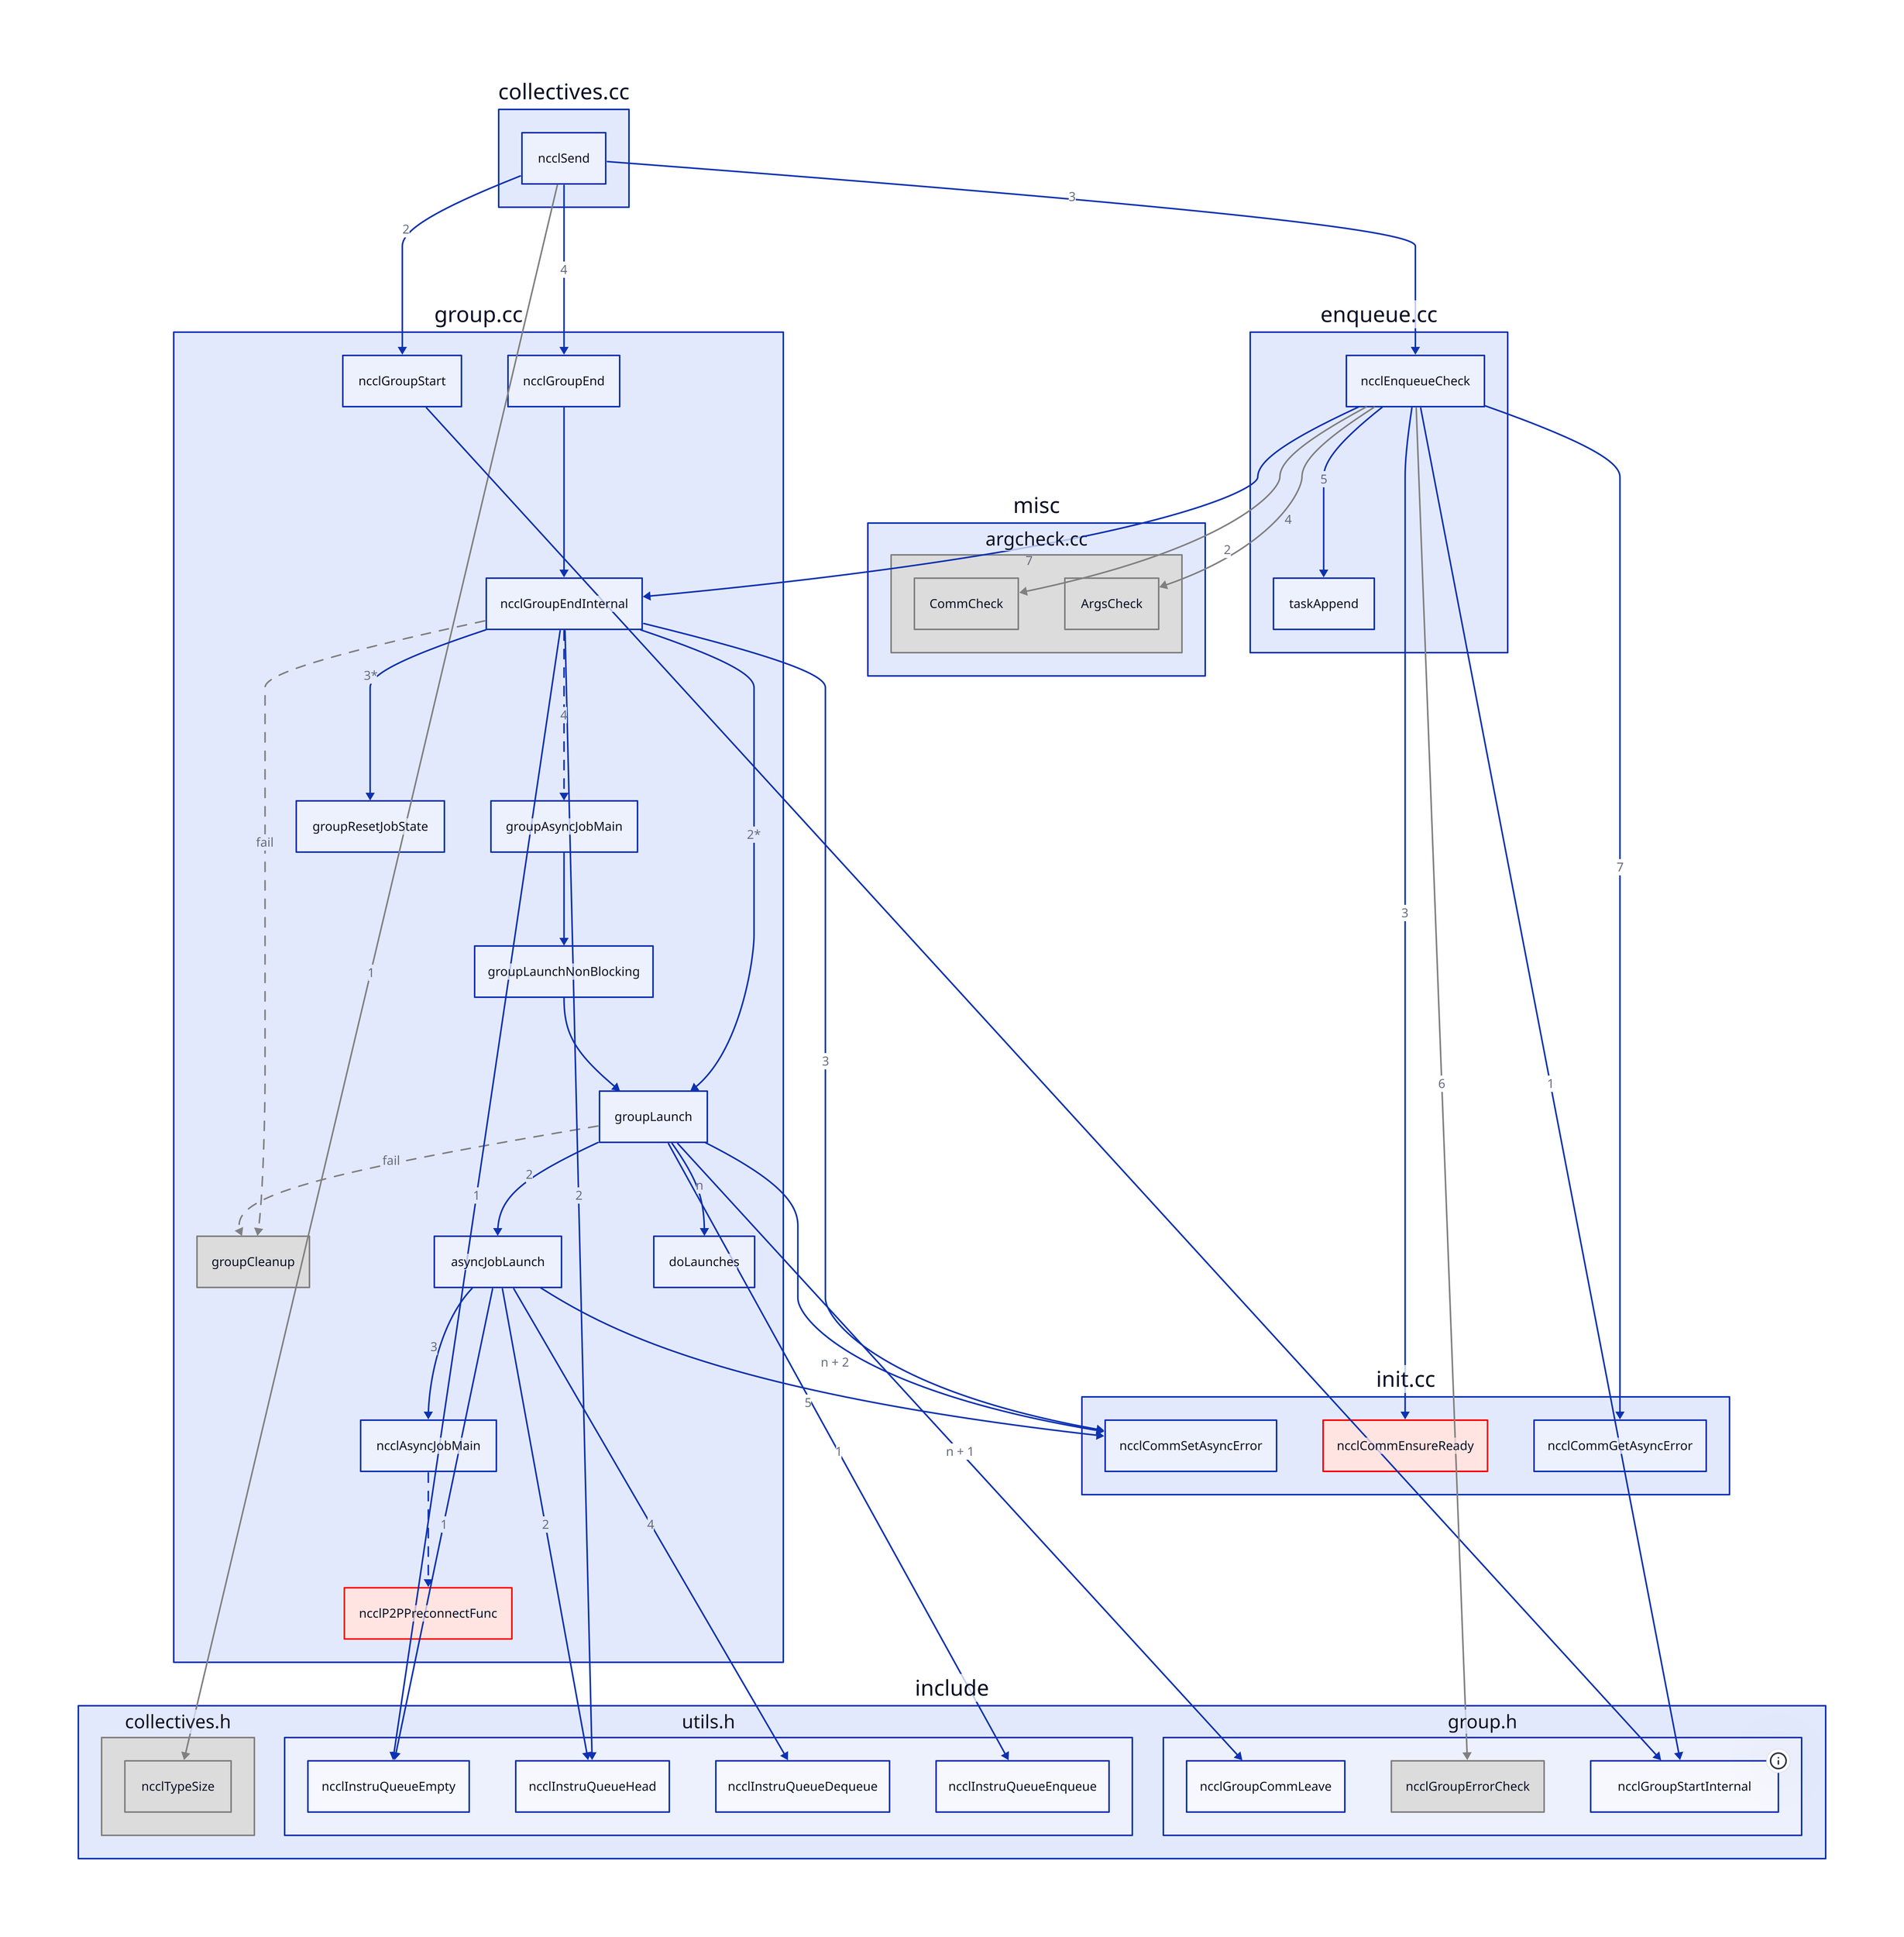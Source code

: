 
collectives\.cc: {
    ncclSend
}
collectives\.cc.ncclSend -> include.collectives\.h.ncclTypeSize: 1 {
    style: {
        stroke: gray
    }
}
collectives\.cc.ncclSend -> group\.cc.ncclGroupStart: 2
collectives\.cc.ncclSend -> group\.cc.ncclGroupEnd: 4
collectives\.cc.ncclSend -> enqueue\.cc.ncclEnqueueCheck: 3

# include/
include: {
    near: bottom-center

    collectives\.h: {
        ncclTypeSize.style.stroke: gray
        ncclTypeSize.style.fill: gainsboro
    }
    collectives\.h.style.stroke: gray
    collectives\.h.style.fill: gainsboro

    utils\.h: {
        ncclInstruQueueEmpty
        ncclInstruQueueHead
        ncclInstruQueueDequeue
        ncclInstruQueueEnqueue
    }

    group\.h: {
        ncclGroupCommLeave

        ncclGroupErrorCheck.style.stroke: gray
        ncclGroupErrorCheck.style.fill: gainsboro

        ncclGroupStartInternal: {tooltip: Increment per-thread `ncclGroupMode`}
    }
}
group\.cc: {
    ncclGroupStart

    groupCleanup.style.stroke: gray
    groupCleanup.style.fill: gainsboro
    ncclGroupEndInternal -> groupCleanup: fail {
        style: {
            stroke: gray
            stroke-dash: 6
        }
    }
    ncclGroupEnd -> ncclGroupEndInternal
    ncclGroupEndInternal -> groupAsyncJobMain: 4 {
        style: {
            stroke-dash: 6
        }
    }
    ncclGroupEndInternal -> groupLaunch: 2*
    ncclGroupEndInternal -> groupResetJobState: 3*

    groupAsyncJobMain -> groupLaunchNonBlocking
    groupLaunchNonBlocking -> groupLaunch
    groupLaunch -> groupCleanup: fail {
        style: {
            stroke: gray
            stroke-dash: 6
        }
    }
    groupLaunch -> asyncJobLaunch: 2
    groupLaunch -> doLaunches: n
    
    asyncJobLaunch -> ncclAsyncJobMain: 3
    ncclAsyncJobMain -> ncclP2PPreconnectFunc: {
        style: {
            stroke-dash: 6
        }
    }
    ncclP2PPreconnectFunc.style.stroke: red
    ncclP2PPreconnectFunc.style.fill: mistyrose
}
group\.cc.ncclGroupEndInternal -> include.utils\.h.ncclInstruQueueEmpty: 1
group\.cc.ncclGroupEndInternal -> include.utils\.h.ncclInstruQueueHead: 2
group\.cc.ncclGroupEndInternal -> init\.cc.ncclCommSetAsyncError: 3
group\.cc.groupLaunch -> init\.cc.ncclCommSetAsyncError: n + 2
group\.cc.asyncJobLaunch -> init\.cc.ncclCommSetAsyncError: 5
group\.cc.ncclGroupStart -> include.group\.h.ncclGroupStartInternal

group\.cc.groupLaunch -> include.utils\.h.ncclInstruQueueEnqueue: 1
group\.cc.groupLaunch -> include.group\.h.ncclGroupCommLeave: n + 1

group\.cc.asyncJobLaunch -> include.utils\.h.ncclInstruQueueEmpty: 1
group\.cc.asyncJobLaunch -> include.utils\.h.ncclInstruQueueHead: 2
group\.cc.asyncJobLaunch -> include.utils\.h.ncclInstruQueueDequeue: 4

enqueue\.cc: {
    ncclEnqueueCheck -> taskAppend: 5
}
enqueue\.cc.ncclEnqueueCheck -> include.group\.h.ncclGroupErrorCheck: 6 {
    style: {
        stroke: gray
    }
}
enqueue\.cc.ncclEnqueueCheck -> misc.argcheck\.cc.CommCheck: 2 {
    style: {
        stroke: gray
    }
}
enqueue\.cc.ncclEnqueueCheck -> misc.argcheck\.cc.ArgsCheck: 4 {
    style: {
        stroke: gray
    }
}
enqueue\.cc.ncclEnqueueCheck -> include.group\.h.ncclGroupStartInternal: 1
enqueue\.cc.ncclEnqueueCheck -> group\.cc.ncclGroupEndInternal: 7
enqueue\.cc.ncclEnqueueCheck -> init\.cc.ncclCommEnsureReady: 3
enqueue\.cc.ncclEnqueueCheck -> init\.cc.ncclCommGetAsyncError: 7

init\.cc: {
    ncclCommSetAsyncError
    ncclCommGetAsyncError
    
    ncclCommEnsureReady.style.stroke: red
    ncclCommEnsureReady.style.fill: mistyrose
}

# misc/
misc: {
    #near: center-right
    argcheck\.cc: {
        CommCheck.style.stroke: gray
        CommCheck.style.fill: gainsboro

        ArgsCheck.style.stroke: gray
        ArgsCheck.style.fill: gainsboro
    }
    argcheck\.cc.style.stroke: gray
    argcheck\.cc.style.fill: gainsboro
}
